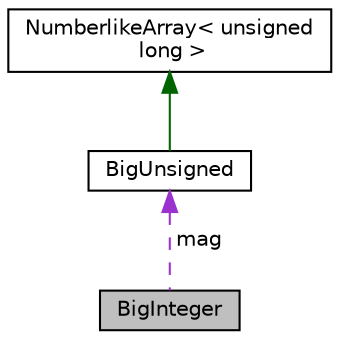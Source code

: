 digraph "BigInteger"
{
  edge [fontname="Helvetica",fontsize="10",labelfontname="Helvetica",labelfontsize="10"];
  node [fontname="Helvetica",fontsize="10",shape=record];
  Node1 [label="BigInteger",height=0.2,width=0.4,color="black", fillcolor="grey75", style="filled", fontcolor="black"];
  Node2 -> Node1 [dir="back",color="darkorchid3",fontsize="10",style="dashed",label=" mag" ];
  Node2 [label="BigUnsigned",height=0.2,width=0.4,color="black", fillcolor="white", style="filled",URL="$class_big_unsigned.html"];
  Node3 -> Node2 [dir="back",color="darkgreen",fontsize="10",style="solid"];
  Node3 [label="NumberlikeArray\< unsigned\l long \>",height=0.2,width=0.4,color="black", fillcolor="white", style="filled",URL="$class_numberlike_array.html"];
}
